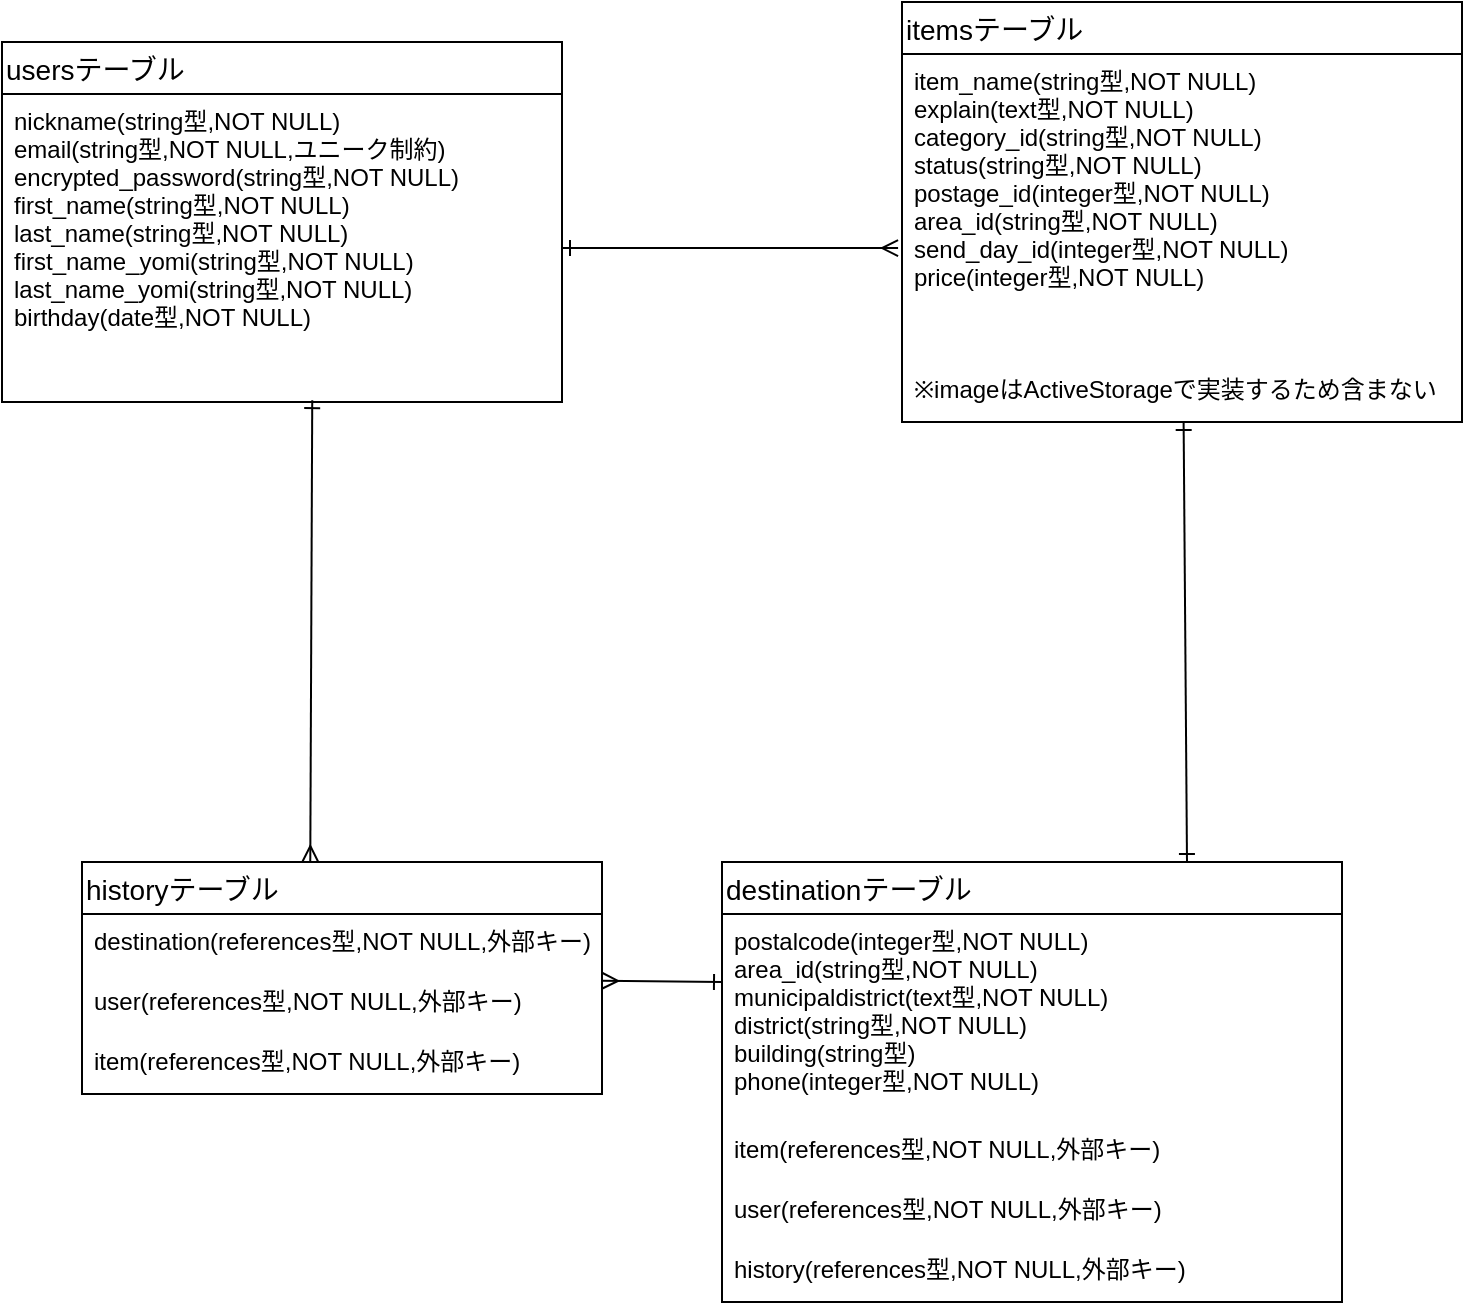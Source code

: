 <mxfile>
    <diagram id="tFSRRhx8vj7obc5MAIOG" name="ページ1">
        <mxGraphModel dx="1156" dy="807" grid="1" gridSize="10" guides="1" tooltips="1" connect="1" arrows="1" fold="1" page="1" pageScale="1" pageWidth="827" pageHeight="1169" math="0" shadow="0">
            <root>
                <mxCell id="0"/>
                <mxCell id="1" parent="0"/>
                <mxCell id="2" value="usersテーブル" style="swimlane;fontStyle=0;childLayout=stackLayout;horizontal=1;startSize=26;horizontalStack=0;resizeParent=1;resizeParentMax=0;resizeLast=0;collapsible=1;marginBottom=0;align=left;fontSize=14;spacingTop=0;" parent="1" vertex="1">
                    <mxGeometry x="20" y="120" width="280" height="180" as="geometry"/>
                </mxCell>
                <mxCell id="3" value="nickname(string型,NOT NULL)&#10;email(string型,NOT NULL,ユニーク制約)&#10;encrypted_password(string型,NOT NULL)&#10;first_name(string型,NOT NULL)&#10;last_name(string型,NOT NULL)&#10;first_name_yomi(string型,NOT NULL)&#10;last_name_yomi(string型,NOT NULL)&#10;birthday(date型,NOT NULL)&#10;" style="text;strokeColor=none;fillColor=none;spacingLeft=4;spacingRight=4;overflow=hidden;rotatable=0;points=[[0,0.5],[1,0.5]];portConstraint=eastwest;fontSize=12;spacingTop=0;spacing=2;spacingBottom=0;" parent="2" vertex="1">
                    <mxGeometry y="26" width="280" height="154" as="geometry"/>
                </mxCell>
                <mxCell id="37" style="edgeStyle=none;rounded=1;html=1;entryX=0.75;entryY=0;entryDx=0;entryDy=0;startArrow=ERone;startFill=0;endArrow=ERone;endFill=0;" parent="1" source="10" target="16" edge="1">
                    <mxGeometry relative="1" as="geometry"/>
                </mxCell>
                <mxCell id="10" value="itemsテーブル" style="swimlane;fontStyle=0;childLayout=stackLayout;horizontal=1;startSize=26;horizontalStack=0;resizeParent=1;resizeParentMax=0;resizeLast=0;collapsible=1;marginBottom=0;align=left;fontSize=14;" parent="1" vertex="1">
                    <mxGeometry x="470" y="100" width="280" height="210" as="geometry"/>
                </mxCell>
                <mxCell id="11" value="item_name(string型,NOT NULL)&#10;explain(text型,NOT NULL)&#10;category_id(string型,NOT NULL)&#10;status(string型,NOT NULL)&#10;postage_id(integer型,NOT NULL)&#10;area_id(string型,NOT NULL)&#10;send_day_id(integer型,NOT NULL)&#10;price(integer型,NOT NULL)" style="text;strokeColor=none;fillColor=none;spacingLeft=4;spacingRight=4;overflow=hidden;rotatable=0;points=[[0,0.5],[1,0.5]];portConstraint=eastwest;fontSize=12;spacingTop=0;" parent="10" vertex="1">
                    <mxGeometry y="26" width="280" height="154" as="geometry"/>
                </mxCell>
                <mxCell id="15" value="※imageはActiveStorageで実装するため含まない" style="text;strokeColor=none;fillColor=none;spacingLeft=4;spacingRight=4;overflow=hidden;rotatable=0;points=[[0,0.5],[1,0.5]];portConstraint=eastwest;fontSize=12;" parent="10" vertex="1">
                    <mxGeometry y="180" width="280" height="30" as="geometry"/>
                </mxCell>
                <mxCell id="16" value="destinationテーブル" style="swimlane;fontStyle=0;childLayout=stackLayout;horizontal=1;startSize=26;horizontalStack=0;resizeParent=1;resizeParentMax=0;resizeLast=0;collapsible=1;marginBottom=0;align=left;fontSize=14;" parent="1" vertex="1">
                    <mxGeometry x="380" y="530" width="310" height="220" as="geometry"/>
                </mxCell>
                <mxCell id="17" value="postalcode(integer型,NOT NULL)&#10;area_id(string型,NOT NULL)&#10;municipaldistrict(text型,NOT NULL)&#10;district(string型,NOT NULL)&#10;building(string型)&#10;phone(integer型,NOT NULL)" style="text;strokeColor=none;fillColor=none;spacingLeft=4;spacingRight=4;overflow=hidden;rotatable=0;points=[[0,0.5],[1,0.5]];portConstraint=eastwest;fontSize=12;" parent="16" vertex="1">
                    <mxGeometry y="26" width="310" height="104" as="geometry"/>
                </mxCell>
                <mxCell id="18" value="item(references型,NOT NULL,外部キー)" style="text;strokeColor=none;fillColor=none;spacingLeft=4;spacingRight=4;overflow=hidden;rotatable=0;points=[[0,0.5],[1,0.5]];portConstraint=eastwest;fontSize=12;" parent="16" vertex="1">
                    <mxGeometry y="130" width="310" height="30" as="geometry"/>
                </mxCell>
                <mxCell id="38" value="user(references型,NOT NULL,外部キー)" style="text;strokeColor=none;fillColor=none;spacingLeft=4;spacingRight=4;overflow=hidden;rotatable=0;points=[[0,0.5],[1,0.5]];portConstraint=eastwest;fontSize=12;" parent="16" vertex="1">
                    <mxGeometry y="160" width="310" height="30" as="geometry"/>
                </mxCell>
                <mxCell id="19" value="history(references型,NOT NULL,外部キー)" style="text;strokeColor=none;fillColor=none;spacingLeft=4;spacingRight=4;overflow=hidden;rotatable=0;points=[[0,0.5],[1,0.5]];portConstraint=eastwest;fontSize=12;" parent="16" vertex="1">
                    <mxGeometry y="190" width="310" height="30" as="geometry"/>
                </mxCell>
                <mxCell id="35" value="" style="edgeStyle=none;rounded=1;html=1;startArrow=ERmany;startFill=0;endArrow=ERone;endFill=0;" parent="1" source="23" edge="1">
                    <mxGeometry relative="1" as="geometry">
                        <mxPoint x="380" y="590" as="targetPoint"/>
                    </mxGeometry>
                </mxCell>
                <mxCell id="23" value="historyテーブル" style="swimlane;fontStyle=0;childLayout=stackLayout;horizontal=1;startSize=26;horizontalStack=0;resizeParent=1;resizeParentMax=0;resizeLast=0;collapsible=1;marginBottom=0;align=left;fontSize=14;" parent="1" vertex="1">
                    <mxGeometry x="60" y="530" width="260" height="116" as="geometry"/>
                </mxCell>
                <mxCell id="25" value="destination(references型,NOT NULL,外部キー)" style="text;strokeColor=none;fillColor=none;spacingLeft=4;spacingRight=4;overflow=hidden;rotatable=0;points=[[0,0.5],[1,0.5]];portConstraint=eastwest;fontSize=12;" parent="23" vertex="1">
                    <mxGeometry y="26" width="260" height="30" as="geometry"/>
                </mxCell>
                <mxCell id="39" value="user(references型,NOT NULL,外部キー)" style="text;strokeColor=none;fillColor=none;spacingLeft=4;spacingRight=4;overflow=hidden;rotatable=0;points=[[0,0.5],[1,0.5]];portConstraint=eastwest;fontSize=12;" vertex="1" parent="23">
                    <mxGeometry y="56" width="260" height="30" as="geometry"/>
                </mxCell>
                <mxCell id="26" value="item(references型,NOT NULL,外部キー)" style="text;strokeColor=none;fillColor=none;spacingLeft=4;spacingRight=4;overflow=hidden;rotatable=0;points=[[0,0.5],[1,0.5]];portConstraint=eastwest;fontSize=12;" parent="23" vertex="1">
                    <mxGeometry y="86" width="260" height="30" as="geometry"/>
                </mxCell>
                <mxCell id="34" style="edgeStyle=none;rounded=1;html=1;entryX=0.439;entryY=0;entryDx=0;entryDy=0;entryPerimeter=0;endArrow=ERmany;endFill=0;startArrow=ERone;startFill=0;exitX=0.554;exitY=0.994;exitDx=0;exitDy=0;exitPerimeter=0;" parent="1" source="3" target="23" edge="1">
                    <mxGeometry relative="1" as="geometry"/>
                </mxCell>
                <mxCell id="36" style="edgeStyle=none;rounded=1;html=1;entryX=-0.007;entryY=0.63;entryDx=0;entryDy=0;entryPerimeter=0;startArrow=ERone;startFill=0;endArrow=ERmany;endFill=0;" parent="1" source="3" target="11" edge="1">
                    <mxGeometry relative="1" as="geometry"/>
                </mxCell>
            </root>
        </mxGraphModel>
    </diagram>
</mxfile>
